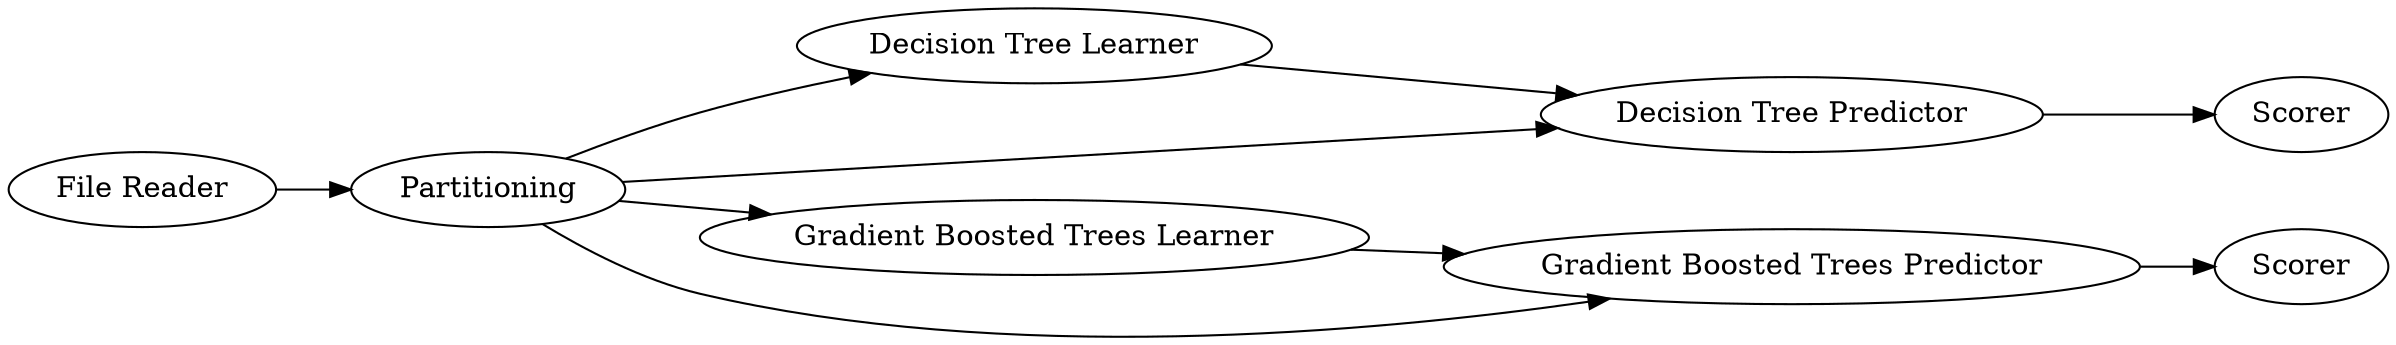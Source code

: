 digraph {
	1 [label="File Reader"]
	2 [label=Partitioning]
	3 [label="Decision Tree Learner"]
	4 [label="Decision Tree Predictor"]
	5 [label=Scorer]
	6 [label="Gradient Boosted Trees Learner"]
	7 [label="Gradient Boosted Trees Predictor"]
	8 [label=Scorer]
	1 -> 2
	2 -> 3
	2 -> 6
	2 -> 7
	2 -> 4
	3 -> 4
	4 -> 5
	6 -> 7
	7 -> 8
	rankdir=LR
}
